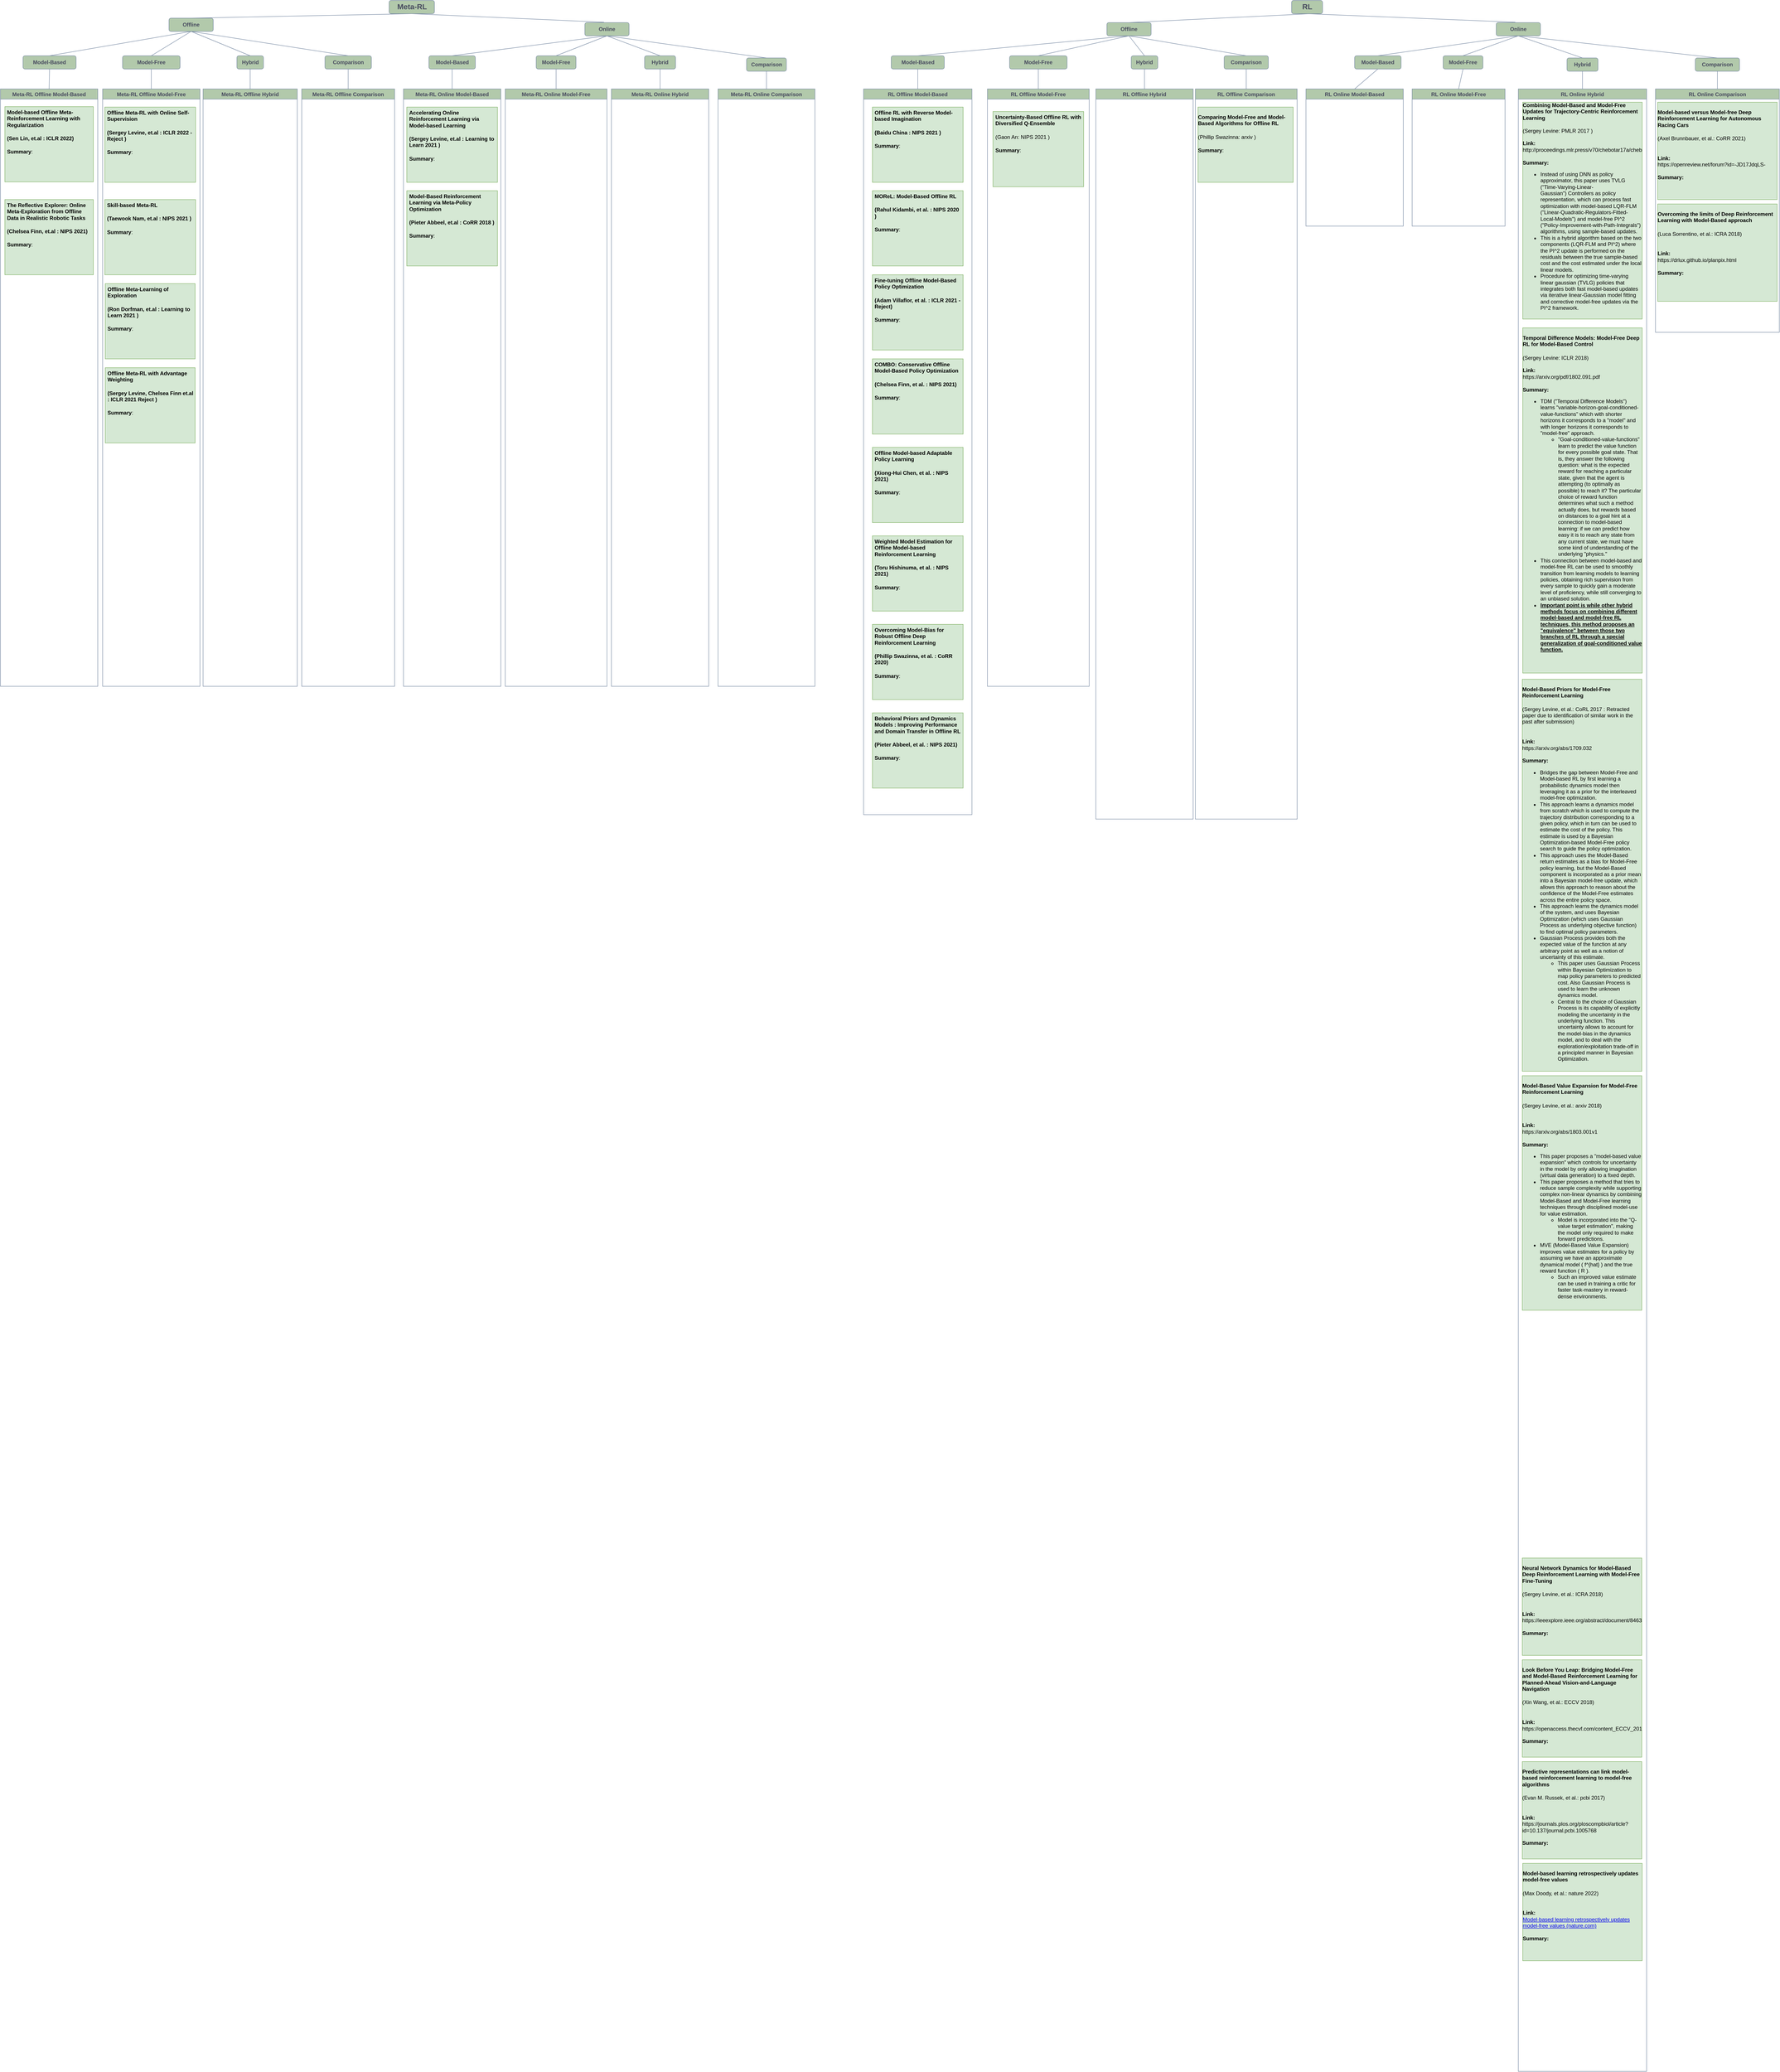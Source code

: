 <mxfile version="16.6.4" type="github" pages="2">
  <diagram id="rs5LrS3yjigf87WkTgGt" name="Page-1">
    <mxGraphModel dx="2622" dy="794" grid="1" gridSize="10" guides="1" tooltips="1" connect="1" arrows="1" fold="1" page="1" pageScale="1" pageWidth="1200" pageHeight="1600" math="0" shadow="0">
      <root>
        <mxCell id="0" />
        <mxCell id="1" parent="0" />
        <mxCell id="gYe92Rgtv7boX88liuPo-2" value="&lt;b&gt;&lt;font style=&quot;font-size: 17px&quot;&gt;Meta-RL&lt;/font&gt;&lt;/b&gt;" style="rounded=1;whiteSpace=wrap;html=1;fillColor=#B2C9AB;strokeColor=#788AA3;fontColor=#46495D;" parent="1" vertex="1">
          <mxGeometry x="-312.5" y="10" width="102.5" height="30" as="geometry" />
        </mxCell>
        <mxCell id="gYe92Rgtv7boX88liuPo-4" value="&lt;b&gt;Online&lt;/b&gt;" style="rounded=1;whiteSpace=wrap;html=1;fillColor=#B2C9AB;strokeColor=#788AA3;fontColor=#46495D;" parent="1" vertex="1">
          <mxGeometry x="130" y="60" width="100" height="30" as="geometry" />
        </mxCell>
        <mxCell id="gYe92Rgtv7boX88liuPo-8" value="" style="endArrow=none;html=1;rounded=0;entryX=0.432;entryY=-0.027;entryDx=0;entryDy=0;entryPerimeter=0;exitX=0.5;exitY=1;exitDx=0;exitDy=0;strokeColor=#788AA3;fontColor=#46495D;" parent="1" source="gYe92Rgtv7boX88liuPo-2" target="gYe92Rgtv7boX88liuPo-4" edge="1">
          <mxGeometry width="50" height="50" relative="1" as="geometry">
            <mxPoint x="-130" y="250" as="sourcePoint" />
            <mxPoint x="110" y="400" as="targetPoint" />
          </mxGeometry>
        </mxCell>
        <mxCell id="gYe92Rgtv7boX88liuPo-9" value="" style="endArrow=none;html=1;rounded=0;exitX=0.5;exitY=1;exitDx=0;exitDy=0;entryX=0.5;entryY=0;entryDx=0;entryDy=0;strokeColor=#788AA3;fontColor=#46495D;" parent="1" source="gYe92Rgtv7boX88liuPo-2" target="gYe92Rgtv7boX88liuPo-434" edge="1">
          <mxGeometry width="50" height="50" relative="1" as="geometry">
            <mxPoint x="60" y="450" as="sourcePoint" />
            <mxPoint x="-180" y="250" as="targetPoint" />
          </mxGeometry>
        </mxCell>
        <mxCell id="gYe92Rgtv7boX88liuPo-12" value="&lt;b&gt;Model-Based&lt;/b&gt;" style="rounded=1;whiteSpace=wrap;html=1;fillColor=#B2C9AB;strokeColor=#788AA3;fontColor=#46495D;" parent="1" vertex="1">
          <mxGeometry x="-1140" y="135" width="120" height="30" as="geometry" />
        </mxCell>
        <mxCell id="gYe92Rgtv7boX88liuPo-434" value="&lt;b&gt;Offline&lt;/b&gt;" style="rounded=1;whiteSpace=wrap;html=1;fillColor=#B2C9AB;strokeColor=#788AA3;fontColor=#46495D;" parent="1" vertex="1">
          <mxGeometry x="-810" y="50" width="100" height="30" as="geometry" />
        </mxCell>
        <mxCell id="gYe92Rgtv7boX88liuPo-440" value="" style="endArrow=none;html=1;rounded=0;exitX=0.5;exitY=1;exitDx=0;exitDy=0;entryX=0.5;entryY=0;entryDx=0;entryDy=0;strokeColor=#788AA3;fontColor=#46495D;" parent="1" source="gYe92Rgtv7boX88liuPo-434" target="gYe92Rgtv7boX88liuPo-12" edge="1">
          <mxGeometry width="50" height="50" relative="1" as="geometry">
            <mxPoint x="-20" y="420" as="sourcePoint" />
            <mxPoint x="30" y="370" as="targetPoint" />
          </mxGeometry>
        </mxCell>
        <mxCell id="gYe92Rgtv7boX88liuPo-441" value="&lt;b&gt;Model-Free&lt;/b&gt;" style="rounded=1;whiteSpace=wrap;html=1;fillColor=#B2C9AB;strokeColor=#788AA3;fontColor=#46495D;" parent="1" vertex="1">
          <mxGeometry x="-915" y="135" width="130" height="30" as="geometry" />
        </mxCell>
        <mxCell id="gYe92Rgtv7boX88liuPo-443" value="&lt;b&gt;Comparison&lt;/b&gt;" style="rounded=1;whiteSpace=wrap;html=1;fillColor=#B2C9AB;strokeColor=#788AA3;fontColor=#46495D;" parent="1" vertex="1">
          <mxGeometry x="-457.5" y="135" width="105" height="30" as="geometry" />
        </mxCell>
        <mxCell id="gYe92Rgtv7boX88liuPo-445" value="" style="endArrow=none;html=1;rounded=0;exitX=0.5;exitY=1;exitDx=0;exitDy=0;entryX=0.5;entryY=0;entryDx=0;entryDy=0;strokeColor=#788AA3;fontColor=#46495D;" parent="1" source="gYe92Rgtv7boX88liuPo-434" target="gYe92Rgtv7boX88liuPo-441" edge="1">
          <mxGeometry width="50" height="50" relative="1" as="geometry">
            <mxPoint x="-20" y="320" as="sourcePoint" />
            <mxPoint x="30" y="270" as="targetPoint" />
          </mxGeometry>
        </mxCell>
        <mxCell id="gYe92Rgtv7boX88liuPo-448" value="" style="endArrow=none;html=1;rounded=0;exitX=0.5;exitY=1;exitDx=0;exitDy=0;entryX=0.5;entryY=0;entryDx=0;entryDy=0;startArrow=none;strokeColor=#788AA3;fontColor=#46495D;" parent="1" source="gYe92Rgtv7boX88liuPo-434" target="gYe92Rgtv7boX88liuPo-443" edge="1">
          <mxGeometry width="50" height="50" relative="1" as="geometry">
            <mxPoint x="-20" y="320" as="sourcePoint" />
            <mxPoint x="30" y="270" as="targetPoint" />
          </mxGeometry>
        </mxCell>
        <mxCell id="gYe92Rgtv7boX88liuPo-452" value="&lt;b&gt;Model-Based&lt;/b&gt;" style="rounded=1;whiteSpace=wrap;html=1;fillColor=#B2C9AB;strokeColor=#788AA3;fontColor=#46495D;" parent="1" vertex="1">
          <mxGeometry x="-222.5" y="135" width="105" height="30" as="geometry" />
        </mxCell>
        <mxCell id="gYe92Rgtv7boX88liuPo-453" value="&lt;b&gt;Model-Free&lt;/b&gt;" style="rounded=1;whiteSpace=wrap;html=1;fillColor=#B2C9AB;strokeColor=#788AA3;fontColor=#46495D;" parent="1" vertex="1">
          <mxGeometry x="20" y="135" width="90" height="30" as="geometry" />
        </mxCell>
        <mxCell id="gYe92Rgtv7boX88liuPo-454" value="&lt;b&gt;Hybrid&lt;/b&gt;" style="rounded=1;whiteSpace=wrap;html=1;fillColor=#B2C9AB;strokeColor=#788AA3;fontColor=#46495D;" parent="1" vertex="1">
          <mxGeometry x="265" y="135" width="70" height="30" as="geometry" />
        </mxCell>
        <mxCell id="gYe92Rgtv7boX88liuPo-455" value="&lt;b&gt;Comparison&lt;/b&gt;" style="rounded=1;whiteSpace=wrap;html=1;fillColor=#B2C9AB;strokeColor=#788AA3;fontColor=#46495D;" parent="1" vertex="1">
          <mxGeometry x="495.5" y="140" width="90" height="30" as="geometry" />
        </mxCell>
        <mxCell id="gYe92Rgtv7boX88liuPo-457" value="" style="endArrow=none;html=1;rounded=0;entryX=0.5;entryY=1;entryDx=0;entryDy=0;exitX=0.5;exitY=0;exitDx=0;exitDy=0;strokeColor=#788AA3;fontColor=#46495D;" parent="1" source="gYe92Rgtv7boX88liuPo-452" target="gYe92Rgtv7boX88liuPo-4" edge="1">
          <mxGeometry width="50" height="50" relative="1" as="geometry">
            <mxPoint x="-20" y="220" as="sourcePoint" />
            <mxPoint x="30" y="170" as="targetPoint" />
          </mxGeometry>
        </mxCell>
        <mxCell id="gYe92Rgtv7boX88liuPo-458" value="" style="endArrow=none;html=1;rounded=0;exitX=0.5;exitY=0;exitDx=0;exitDy=0;entryX=0.5;entryY=1;entryDx=0;entryDy=0;strokeColor=#788AA3;fontColor=#46495D;" parent="1" source="gYe92Rgtv7boX88liuPo-453" target="gYe92Rgtv7boX88liuPo-4" edge="1">
          <mxGeometry width="50" height="50" relative="1" as="geometry">
            <mxPoint x="-20" y="220" as="sourcePoint" />
            <mxPoint x="40" y="180" as="targetPoint" />
          </mxGeometry>
        </mxCell>
        <mxCell id="gYe92Rgtv7boX88liuPo-459" value="" style="endArrow=none;html=1;rounded=0;exitX=0.5;exitY=0;exitDx=0;exitDy=0;entryX=0.5;entryY=1;entryDx=0;entryDy=0;strokeColor=#788AA3;fontColor=#46495D;" parent="1" source="gYe92Rgtv7boX88liuPo-454" target="gYe92Rgtv7boX88liuPo-4" edge="1">
          <mxGeometry width="50" height="50" relative="1" as="geometry">
            <mxPoint x="-20" y="220" as="sourcePoint" />
            <mxPoint x="40" y="180" as="targetPoint" />
          </mxGeometry>
        </mxCell>
        <mxCell id="gYe92Rgtv7boX88liuPo-460" value="" style="endArrow=none;html=1;rounded=0;exitX=0.5;exitY=0;exitDx=0;exitDy=0;strokeColor=#788AA3;fontColor=#46495D;entryX=0.5;entryY=1;entryDx=0;entryDy=0;" parent="1" source="gYe92Rgtv7boX88liuPo-455" target="gYe92Rgtv7boX88liuPo-4" edge="1">
          <mxGeometry width="50" height="50" relative="1" as="geometry">
            <mxPoint x="-20" y="220" as="sourcePoint" />
            <mxPoint x="40" y="180" as="targetPoint" />
          </mxGeometry>
        </mxCell>
        <mxCell id="gYe92Rgtv7boX88liuPo-467" value="" style="endArrow=none;html=1;rounded=0;exitX=0.5;exitY=1;exitDx=0;exitDy=0;entryX=0.5;entryY=0;entryDx=0;entryDy=0;strokeColor=#788AA3;fontColor=#46495D;" parent="1" source="gYe92Rgtv7boX88liuPo-434" target="gYe92Rgtv7boX88liuPo-605" edge="1">
          <mxGeometry width="50" height="50" relative="1" as="geometry">
            <mxPoint x="-270" y="130" as="sourcePoint" />
            <mxPoint x="-457.5" y="130.0" as="targetPoint" />
          </mxGeometry>
        </mxCell>
        <mxCell id="gYe92Rgtv7boX88liuPo-585" value="" style="endArrow=none;html=1;rounded=1;sketch=0;fontColor=#46495D;strokeColor=#788AA3;fillColor=#B2C9AB;curved=0;exitX=0.5;exitY=1;exitDx=0;exitDy=0;entryX=0.5;entryY=0;entryDx=0;entryDy=0;" parent="1" source="gYe92Rgtv7boX88liuPo-12" target="gYe92Rgtv7boX88liuPo-595" edge="1">
          <mxGeometry width="50" height="50" relative="1" as="geometry">
            <mxPoint x="-390" y="400" as="sourcePoint" />
            <mxPoint x="-900" y="270" as="targetPoint" />
          </mxGeometry>
        </mxCell>
        <mxCell id="gYe92Rgtv7boX88liuPo-595" value="Meta-RL Offline Model-Based" style="swimlane;rounded=0;labelBackgroundColor=none;sketch=0;fontColor=#46495D;strokeColor=#788AA3;fillColor=#B2C9AB;gradientColor=none;" parent="1" vertex="1">
          <mxGeometry x="-1191" y="210" width="220" height="1350" as="geometry" />
        </mxCell>
        <mxCell id="QpMWJNPEq7iUGMKIBiDv-1" value="&lt;h4&gt;Model-based Offline Meta-Reinforcement Learning with Regularization&amp;nbsp;&lt;/h4&gt;&lt;h4&gt;(Sen Lin, et.al : ICLR 2022)&lt;/h4&gt;&lt;p&gt;&lt;b&gt;Summary&lt;/b&gt;:&lt;/p&gt;" style="text;html=1;strokeColor=#82b366;fillColor=#d5e8d4;spacing=5;spacingTop=-20;whiteSpace=wrap;overflow=hidden;rounded=0;labelBackgroundColor=none;sketch=0;" parent="gYe92Rgtv7boX88liuPo-595" vertex="1">
          <mxGeometry x="10" y="40" width="200" height="170" as="geometry" />
        </mxCell>
        <mxCell id="QpMWJNPEq7iUGMKIBiDv-2" value="&lt;h1&gt;&lt;br&gt;&lt;/h1&gt;" style="text;html=1;strokeColor=none;fillColor=none;spacing=5;spacingTop=-20;whiteSpace=wrap;overflow=hidden;rounded=0;labelBackgroundColor=none;sketch=0;fontSize=17;fontColor=#46495D;" parent="gYe92Rgtv7boX88liuPo-595" vertex="1">
          <mxGeometry x="15" y="230" width="190" height="120" as="geometry" />
        </mxCell>
        <mxCell id="QpMWJNPEq7iUGMKIBiDv-5" value="&lt;h4&gt;The Reflective Explorer: Online Meta-Exploration from Offline Data in Realistic Robotic Tasks&lt;/h4&gt;&lt;h4&gt;(Chelsea Finn, et.al : NIPS 2021)&lt;/h4&gt;&lt;p&gt;&lt;b&gt;Summary&lt;/b&gt;:&lt;/p&gt;" style="text;html=1;strokeColor=#82b366;fillColor=#d5e8d4;spacing=5;spacingTop=-20;whiteSpace=wrap;overflow=hidden;rounded=0;labelBackgroundColor=none;sketch=0;" parent="gYe92Rgtv7boX88liuPo-595" vertex="1">
          <mxGeometry x="10" y="250" width="200" height="170" as="geometry" />
        </mxCell>
        <mxCell id="gYe92Rgtv7boX88liuPo-596" value="Meta-RL Offline Model-Free" style="swimlane;rounded=0;labelBackgroundColor=none;sketch=0;fontColor=#46495D;strokeColor=#788AA3;fillColor=#B2C9AB;gradientColor=none;" parent="1" vertex="1">
          <mxGeometry x="-960" y="210" width="220" height="1350" as="geometry" />
        </mxCell>
        <mxCell id="QpMWJNPEq7iUGMKIBiDv-6" value="&lt;h4&gt;Offline Meta-RL with Online Self-Supervision&amp;nbsp;&lt;/h4&gt;&lt;h4&gt;(Sergey Levine, et.al : ICLR 2022 - Reject )&lt;/h4&gt;&lt;p&gt;&lt;b&gt;Summary&lt;/b&gt;:&lt;/p&gt;" style="text;html=1;strokeColor=#82b366;fillColor=#d5e8d4;spacing=5;spacingTop=-20;whiteSpace=wrap;overflow=hidden;rounded=0;labelBackgroundColor=none;sketch=0;" parent="gYe92Rgtv7boX88liuPo-596" vertex="1">
          <mxGeometry x="5" y="41" width="205" height="170" as="geometry" />
        </mxCell>
        <mxCell id="QpMWJNPEq7iUGMKIBiDv-7" value="&lt;h4&gt;Skill-based Meta-RL&amp;nbsp;&lt;/h4&gt;&lt;h4&gt;(Taewook Nam, et.al : NIPS 2021 )&lt;/h4&gt;&lt;p&gt;&lt;b&gt;Summary&lt;/b&gt;:&lt;/p&gt;" style="text;html=1;strokeColor=#82b366;fillColor=#d5e8d4;spacing=5;spacingTop=-20;whiteSpace=wrap;overflow=hidden;rounded=0;labelBackgroundColor=none;sketch=0;" parent="gYe92Rgtv7boX88liuPo-596" vertex="1">
          <mxGeometry x="5" y="250" width="205" height="170" as="geometry" />
        </mxCell>
        <mxCell id="QpMWJNPEq7iUGMKIBiDv-8" value="&lt;h4&gt;Offline Meta-Learning of Exploration&amp;nbsp;&lt;/h4&gt;&lt;h4&gt;(Ron Dorfman, et.al : Learning to Learn 2021 )&lt;/h4&gt;&lt;p&gt;&lt;b&gt;Summary&lt;/b&gt;:&lt;/p&gt;" style="text;html=1;strokeColor=#82b366;fillColor=#d5e8d4;spacing=5;spacingTop=-20;whiteSpace=wrap;overflow=hidden;rounded=0;labelBackgroundColor=none;sketch=0;" parent="gYe92Rgtv7boX88liuPo-596" vertex="1">
          <mxGeometry x="6" y="440" width="203" height="170" as="geometry" />
        </mxCell>
        <mxCell id="QpMWJNPEq7iUGMKIBiDv-9" value="&lt;h4&gt;Offline Meta-RL with Advantage Weighting&amp;nbsp;&lt;/h4&gt;&lt;h4&gt;(Sergey Levine, Chelsea Finn et.al : ICLR 2021 Reject )&lt;/h4&gt;&lt;p&gt;&lt;b&gt;Summary&lt;/b&gt;:&lt;/p&gt;" style="text;html=1;strokeColor=#82b366;fillColor=#d5e8d4;spacing=5;spacingTop=-20;whiteSpace=wrap;overflow=hidden;rounded=0;labelBackgroundColor=none;sketch=0;" parent="gYe92Rgtv7boX88liuPo-596" vertex="1">
          <mxGeometry x="6" y="630" width="203" height="170" as="geometry" />
        </mxCell>
        <mxCell id="gYe92Rgtv7boX88liuPo-597" value="Meta-RL Offline Hybrid" style="swimlane;rounded=0;labelBackgroundColor=none;sketch=0;fontColor=#46495D;strokeColor=#788AA3;fillColor=#B2C9AB;gradientColor=none;" parent="1" vertex="1">
          <mxGeometry x="-733" y="210" width="213" height="1350" as="geometry" />
        </mxCell>
        <mxCell id="gYe92Rgtv7boX88liuPo-598" value="Meta-RL Offline Comparison" style="swimlane;rounded=0;labelBackgroundColor=none;sketch=0;fontColor=#46495D;strokeColor=#788AA3;fillColor=#B2C9AB;gradientColor=none;" parent="1" vertex="1">
          <mxGeometry x="-510" y="210" width="210" height="1350" as="geometry" />
        </mxCell>
        <mxCell id="gYe92Rgtv7boX88liuPo-603" value="" style="endArrow=none;html=1;rounded=1;sketch=0;fontColor=#46495D;strokeColor=#788AA3;fillColor=#B2C9AB;curved=0;entryX=0.5;entryY=1;entryDx=0;entryDy=0;exitX=0.5;exitY=0;exitDx=0;exitDy=0;" parent="1" source="gYe92Rgtv7boX88liuPo-596" target="gYe92Rgtv7boX88liuPo-441" edge="1">
          <mxGeometry width="50" height="50" relative="1" as="geometry">
            <mxPoint x="-800" y="220" as="sourcePoint" />
            <mxPoint x="-750" y="170" as="targetPoint" />
          </mxGeometry>
        </mxCell>
        <mxCell id="gYe92Rgtv7boX88liuPo-604" value="" style="endArrow=none;html=1;rounded=1;sketch=0;fontColor=#46495D;strokeColor=#788AA3;fillColor=#B2C9AB;curved=0;entryX=0.5;entryY=1;entryDx=0;entryDy=0;exitX=0.5;exitY=0;exitDx=0;exitDy=0;" parent="1" source="gYe92Rgtv7boX88liuPo-597" target="gYe92Rgtv7boX88liuPo-605" edge="1">
          <mxGeometry width="50" height="50" relative="1" as="geometry">
            <mxPoint x="-510" y="340" as="sourcePoint" />
            <mxPoint x="-457.5" y="160.0" as="targetPoint" />
          </mxGeometry>
        </mxCell>
        <mxCell id="gYe92Rgtv7boX88liuPo-605" value="&lt;span&gt;&lt;b&gt;Hybrid&lt;/b&gt;&lt;/span&gt;" style="rounded=1;whiteSpace=wrap;html=1;labelBackgroundColor=none;sketch=0;fontColor=#46495D;strokeColor=#788AA3;fillColor=#B2C9AB;gradientColor=none;" parent="1" vertex="1">
          <mxGeometry x="-656.5" y="135" width="60" height="30" as="geometry" />
        </mxCell>
        <mxCell id="gYe92Rgtv7boX88liuPo-607" value="" style="endArrow=none;html=1;rounded=1;sketch=0;fontColor=#46495D;strokeColor=#788AA3;fillColor=#B2C9AB;curved=0;entryX=0.5;entryY=1;entryDx=0;entryDy=0;exitX=0.5;exitY=0;exitDx=0;exitDy=0;" parent="1" source="gYe92Rgtv7boX88liuPo-598" target="gYe92Rgtv7boX88liuPo-443" edge="1">
          <mxGeometry width="50" height="50" relative="1" as="geometry">
            <mxPoint x="-500" y="330" as="sourcePoint" />
            <mxPoint x="-450" y="280" as="targetPoint" />
          </mxGeometry>
        </mxCell>
        <mxCell id="gYe92Rgtv7boX88liuPo-610" value="Meta-RL Online Model-Based" style="swimlane;rounded=0;labelBackgroundColor=none;sketch=0;fontColor=#46495D;strokeColor=#788AA3;fillColor=#B2C9AB;gradientColor=none;startSize=23;" parent="1" vertex="1">
          <mxGeometry x="-280" y="210" width="220" height="1350" as="geometry" />
        </mxCell>
        <mxCell id="QpMWJNPEq7iUGMKIBiDv-14" value="&lt;h4&gt;Accelerating Online Reinforcement Learning via Model-based Learning&lt;/h4&gt;&lt;h4&gt;(Sergey Levine, et.al : Learning to Learn 2021 )&lt;/h4&gt;&lt;p&gt;&lt;b&gt;Summary&lt;/b&gt;:&lt;/p&gt;" style="text;html=1;strokeColor=#82b366;fillColor=#d5e8d4;spacing=5;spacingTop=-20;whiteSpace=wrap;overflow=hidden;rounded=0;labelBackgroundColor=none;sketch=0;" parent="gYe92Rgtv7boX88liuPo-610" vertex="1">
          <mxGeometry x="7.5" y="41" width="205" height="170" as="geometry" />
        </mxCell>
        <mxCell id="QpMWJNPEq7iUGMKIBiDv-15" value="&lt;h4&gt;Model-Based Reinforcement Learning via Meta-Policy Optimization&lt;/h4&gt;&lt;h4&gt;(Pieter Abbeel, et.al : CoRR 2018 )&lt;/h4&gt;&lt;p&gt;&lt;b&gt;Summary&lt;/b&gt;:&lt;/p&gt;" style="text;html=1;strokeColor=#82b366;fillColor=#d5e8d4;spacing=5;spacingTop=-20;whiteSpace=wrap;overflow=hidden;rounded=0;labelBackgroundColor=none;sketch=0;" parent="gYe92Rgtv7boX88liuPo-610" vertex="1">
          <mxGeometry x="7.5" y="230" width="205" height="170" as="geometry" />
        </mxCell>
        <mxCell id="gYe92Rgtv7boX88liuPo-611" value="Meta-RL Online Model-Free" style="swimlane;rounded=0;labelBackgroundColor=none;sketch=0;fontColor=#46495D;strokeColor=#788AA3;fillColor=#B2C9AB;gradientColor=none;" parent="1" vertex="1">
          <mxGeometry x="-50" y="210" width="230" height="1350" as="geometry" />
        </mxCell>
        <mxCell id="gYe92Rgtv7boX88liuPo-612" value="Meta-RL Online Hybrid" style="swimlane;rounded=0;labelBackgroundColor=none;sketch=0;fontColor=#46495D;strokeColor=#788AA3;fillColor=#B2C9AB;gradientColor=none;startSize=23;" parent="1" vertex="1">
          <mxGeometry x="190" y="210" width="220" height="1350" as="geometry" />
        </mxCell>
        <mxCell id="gYe92Rgtv7boX88liuPo-613" value="Meta-RL Online Comparison" style="swimlane;rounded=0;labelBackgroundColor=none;sketch=0;fontColor=#46495D;strokeColor=#788AA3;fillColor=#B2C9AB;gradientColor=none;" parent="1" vertex="1">
          <mxGeometry x="431" y="210" width="219" height="1350" as="geometry" />
        </mxCell>
        <mxCell id="gYe92Rgtv7boX88liuPo-617" value="" style="endArrow=none;html=1;rounded=1;sketch=0;fontColor=#46495D;strokeColor=#788AA3;fillColor=#B2C9AB;curved=0;exitX=0.5;exitY=1;exitDx=0;exitDy=0;entryX=0.5;entryY=0;entryDx=0;entryDy=0;" parent="1" source="gYe92Rgtv7boX88liuPo-452" target="gYe92Rgtv7boX88liuPo-610" edge="1">
          <mxGeometry width="50" height="50" relative="1" as="geometry">
            <mxPoint x="140" y="180" as="sourcePoint" />
            <mxPoint x="190" y="130" as="targetPoint" />
          </mxGeometry>
        </mxCell>
        <mxCell id="gYe92Rgtv7boX88liuPo-618" value="" style="endArrow=none;html=1;rounded=1;sketch=0;fontColor=#46495D;strokeColor=#788AA3;fillColor=#B2C9AB;curved=0;entryX=0.5;entryY=1;entryDx=0;entryDy=0;exitX=0.5;exitY=0;exitDx=0;exitDy=0;" parent="1" source="gYe92Rgtv7boX88liuPo-611" target="gYe92Rgtv7boX88liuPo-453" edge="1">
          <mxGeometry width="50" height="50" relative="1" as="geometry">
            <mxPoint x="140" y="180" as="sourcePoint" />
            <mxPoint x="190" y="130" as="targetPoint" />
          </mxGeometry>
        </mxCell>
        <mxCell id="gYe92Rgtv7boX88liuPo-619" value="" style="endArrow=none;html=1;rounded=1;sketch=0;fontColor=#46495D;strokeColor=#788AA3;fillColor=#B2C9AB;curved=0;entryX=0.5;entryY=1;entryDx=0;entryDy=0;exitX=0.5;exitY=0;exitDx=0;exitDy=0;" parent="1" source="gYe92Rgtv7boX88liuPo-612" target="gYe92Rgtv7boX88liuPo-454" edge="1">
          <mxGeometry width="50" height="50" relative="1" as="geometry">
            <mxPoint x="140" y="180" as="sourcePoint" />
            <mxPoint x="190" y="130" as="targetPoint" />
          </mxGeometry>
        </mxCell>
        <mxCell id="gYe92Rgtv7boX88liuPo-620" value="" style="endArrow=none;html=1;rounded=1;sketch=0;fontColor=#46495D;strokeColor=#788AA3;fillColor=#B2C9AB;curved=0;entryX=0.5;entryY=1;entryDx=0;entryDy=0;exitX=0.5;exitY=0;exitDx=0;exitDy=0;" parent="1" source="gYe92Rgtv7boX88liuPo-613" target="gYe92Rgtv7boX88liuPo-455" edge="1">
          <mxGeometry width="50" height="50" relative="1" as="geometry">
            <mxPoint x="140" y="180" as="sourcePoint" />
            <mxPoint x="190" y="130" as="targetPoint" />
          </mxGeometry>
        </mxCell>
        <mxCell id="gYe92Rgtv7boX88liuPo-622" value="&lt;font style=&quot;font-size: 17px&quot;&gt;&lt;b&gt;RL&lt;/b&gt;&lt;/font&gt;" style="rounded=1;whiteSpace=wrap;html=1;fillColor=#B2C9AB;strokeColor=#788AA3;fontColor=#46495D;" parent="1" vertex="1">
          <mxGeometry x="1727.5" y="10" width="70" height="30" as="geometry" />
        </mxCell>
        <mxCell id="gYe92Rgtv7boX88liuPo-623" value="&lt;b&gt;Online&lt;/b&gt;" style="rounded=1;whiteSpace=wrap;html=1;fillColor=#B2C9AB;strokeColor=#788AA3;fontColor=#46495D;" parent="1" vertex="1">
          <mxGeometry x="2190" y="60" width="100" height="30" as="geometry" />
        </mxCell>
        <mxCell id="gYe92Rgtv7boX88liuPo-624" value="" style="endArrow=none;html=1;rounded=0;entryX=0.432;entryY=-0.027;entryDx=0;entryDy=0;entryPerimeter=0;exitX=0.5;exitY=1;exitDx=0;exitDy=0;strokeColor=#788AA3;fontColor=#46495D;" parent="1" source="gYe92Rgtv7boX88liuPo-622" target="gYe92Rgtv7boX88liuPo-623" edge="1">
          <mxGeometry width="50" height="50" relative="1" as="geometry">
            <mxPoint x="1910" y="250" as="sourcePoint" />
            <mxPoint x="2150" y="400" as="targetPoint" />
          </mxGeometry>
        </mxCell>
        <mxCell id="gYe92Rgtv7boX88liuPo-625" value="" style="endArrow=none;html=1;rounded=0;entryX=0.5;entryY=0;entryDx=0;entryDy=0;strokeColor=#788AA3;fontColor=#46495D;" parent="1" target="gYe92Rgtv7boX88liuPo-627" edge="1">
          <mxGeometry width="50" height="50" relative="1" as="geometry">
            <mxPoint x="1770" y="40" as="sourcePoint" />
            <mxPoint x="1860" y="250" as="targetPoint" />
          </mxGeometry>
        </mxCell>
        <mxCell id="gYe92Rgtv7boX88liuPo-626" value="&lt;b&gt;Model-Based&lt;/b&gt;" style="rounded=1;whiteSpace=wrap;html=1;fillColor=#B2C9AB;strokeColor=#788AA3;fontColor=#46495D;" parent="1" vertex="1">
          <mxGeometry x="822.5" y="135" width="120" height="30" as="geometry" />
        </mxCell>
        <mxCell id="gYe92Rgtv7boX88liuPo-627" value="&lt;b&gt;Offline&lt;/b&gt;" style="rounded=1;whiteSpace=wrap;html=1;fillColor=#B2C9AB;strokeColor=#788AA3;fontColor=#46495D;" parent="1" vertex="1">
          <mxGeometry x="1310" y="60" width="100" height="30" as="geometry" />
        </mxCell>
        <mxCell id="gYe92Rgtv7boX88liuPo-628" value="" style="endArrow=none;html=1;rounded=0;exitX=0.5;exitY=1;exitDx=0;exitDy=0;entryX=0.5;entryY=0;entryDx=0;entryDy=0;strokeColor=#788AA3;fontColor=#46495D;" parent="1" source="gYe92Rgtv7boX88liuPo-627" target="gYe92Rgtv7boX88liuPo-626" edge="1">
          <mxGeometry width="50" height="50" relative="1" as="geometry">
            <mxPoint x="2020" y="420" as="sourcePoint" />
            <mxPoint x="2070" y="370" as="targetPoint" />
          </mxGeometry>
        </mxCell>
        <mxCell id="gYe92Rgtv7boX88liuPo-629" value="&lt;b&gt;Model-Free&lt;/b&gt;" style="rounded=1;whiteSpace=wrap;html=1;fillColor=#B2C9AB;strokeColor=#788AA3;fontColor=#46495D;" parent="1" vertex="1">
          <mxGeometry x="1090" y="135" width="130" height="30" as="geometry" />
        </mxCell>
        <mxCell id="gYe92Rgtv7boX88liuPo-630" value="&lt;b&gt;Comparison&lt;/b&gt;" style="rounded=1;whiteSpace=wrap;html=1;fillColor=#B2C9AB;strokeColor=#788AA3;fontColor=#46495D;" parent="1" vertex="1">
          <mxGeometry x="1575" y="135" width="100" height="30" as="geometry" />
        </mxCell>
        <mxCell id="gYe92Rgtv7boX88liuPo-631" value="" style="endArrow=none;html=1;rounded=0;exitX=0.5;exitY=1;exitDx=0;exitDy=0;entryX=0.5;entryY=0;entryDx=0;entryDy=0;strokeColor=#788AA3;fontColor=#46495D;" parent="1" source="gYe92Rgtv7boX88liuPo-627" target="gYe92Rgtv7boX88liuPo-629" edge="1">
          <mxGeometry width="50" height="50" relative="1" as="geometry">
            <mxPoint x="2020" y="320" as="sourcePoint" />
            <mxPoint x="2070" y="270" as="targetPoint" />
          </mxGeometry>
        </mxCell>
        <mxCell id="gYe92Rgtv7boX88liuPo-632" value="" style="endArrow=none;html=1;rounded=0;exitX=0.5;exitY=1;exitDx=0;exitDy=0;entryX=0.5;entryY=0;entryDx=0;entryDy=0;startArrow=none;strokeColor=#788AA3;fontColor=#46495D;" parent="1" source="gYe92Rgtv7boX88liuPo-627" target="gYe92Rgtv7boX88liuPo-630" edge="1">
          <mxGeometry width="50" height="50" relative="1" as="geometry">
            <mxPoint x="2020" y="320" as="sourcePoint" />
            <mxPoint x="2070" y="270" as="targetPoint" />
          </mxGeometry>
        </mxCell>
        <mxCell id="gYe92Rgtv7boX88liuPo-633" value="&lt;b&gt;Model-Based&lt;/b&gt;" style="rounded=1;whiteSpace=wrap;html=1;fillColor=#B2C9AB;strokeColor=#788AA3;fontColor=#46495D;" parent="1" vertex="1">
          <mxGeometry x="1870" y="135" width="105" height="30" as="geometry" />
        </mxCell>
        <mxCell id="gYe92Rgtv7boX88liuPo-634" value="&lt;b&gt;Model-Free&lt;/b&gt;" style="rounded=1;whiteSpace=wrap;html=1;fillColor=#B2C9AB;strokeColor=#788AA3;fontColor=#46495D;" parent="1" vertex="1">
          <mxGeometry x="2070" y="135" width="90" height="30" as="geometry" />
        </mxCell>
        <mxCell id="gYe92Rgtv7boX88liuPo-635" value="&lt;b&gt;Hybrid&lt;/b&gt;" style="rounded=1;whiteSpace=wrap;html=1;fillColor=#B2C9AB;strokeColor=#788AA3;fontColor=#46495D;" parent="1" vertex="1">
          <mxGeometry x="2350" y="140" width="70" height="30" as="geometry" />
        </mxCell>
        <mxCell id="gYe92Rgtv7boX88liuPo-636" value="&lt;b&gt;Comparison&lt;/b&gt;" style="rounded=1;whiteSpace=wrap;html=1;fillColor=#B2C9AB;strokeColor=#788AA3;fontColor=#46495D;" parent="1" vertex="1">
          <mxGeometry x="2640" y="140" width="100" height="30" as="geometry" />
        </mxCell>
        <mxCell id="gYe92Rgtv7boX88liuPo-637" value="" style="endArrow=none;html=1;rounded=0;entryX=0.5;entryY=1;entryDx=0;entryDy=0;exitX=0.5;exitY=0;exitDx=0;exitDy=0;strokeColor=#788AA3;fontColor=#46495D;" parent="1" source="gYe92Rgtv7boX88liuPo-633" target="gYe92Rgtv7boX88liuPo-623" edge="1">
          <mxGeometry width="50" height="50" relative="1" as="geometry">
            <mxPoint x="2020" y="220" as="sourcePoint" />
            <mxPoint x="2070" y="170" as="targetPoint" />
          </mxGeometry>
        </mxCell>
        <mxCell id="gYe92Rgtv7boX88liuPo-638" value="" style="endArrow=none;html=1;rounded=0;exitX=0.5;exitY=0;exitDx=0;exitDy=0;entryX=0.5;entryY=1;entryDx=0;entryDy=0;strokeColor=#788AA3;fontColor=#46495D;" parent="1" source="gYe92Rgtv7boX88liuPo-634" target="gYe92Rgtv7boX88liuPo-623" edge="1">
          <mxGeometry width="50" height="50" relative="1" as="geometry">
            <mxPoint x="2020" y="220" as="sourcePoint" />
            <mxPoint x="2080" y="180" as="targetPoint" />
          </mxGeometry>
        </mxCell>
        <mxCell id="gYe92Rgtv7boX88liuPo-639" value="" style="endArrow=none;html=1;rounded=0;exitX=0.5;exitY=0;exitDx=0;exitDy=0;entryX=0.5;entryY=1;entryDx=0;entryDy=0;strokeColor=#788AA3;fontColor=#46495D;" parent="1" source="gYe92Rgtv7boX88liuPo-635" target="gYe92Rgtv7boX88liuPo-623" edge="1">
          <mxGeometry width="50" height="50" relative="1" as="geometry">
            <mxPoint x="2020" y="220" as="sourcePoint" />
            <mxPoint x="2080" y="180" as="targetPoint" />
          </mxGeometry>
        </mxCell>
        <mxCell id="gYe92Rgtv7boX88liuPo-640" value="" style="endArrow=none;html=1;rounded=0;exitX=0.5;exitY=0;exitDx=0;exitDy=0;strokeColor=#788AA3;fontColor=#46495D;entryX=0.5;entryY=1;entryDx=0;entryDy=0;" parent="1" source="gYe92Rgtv7boX88liuPo-636" target="gYe92Rgtv7boX88liuPo-623" edge="1">
          <mxGeometry width="50" height="50" relative="1" as="geometry">
            <mxPoint x="2020" y="220" as="sourcePoint" />
            <mxPoint x="2080" y="180" as="targetPoint" />
          </mxGeometry>
        </mxCell>
        <mxCell id="gYe92Rgtv7boX88liuPo-641" value="" style="endArrow=none;html=1;rounded=0;exitX=0.5;exitY=1;exitDx=0;exitDy=0;entryX=0.5;entryY=0;entryDx=0;entryDy=0;strokeColor=#788AA3;fontColor=#46495D;" parent="1" source="gYe92Rgtv7boX88liuPo-627" target="gYe92Rgtv7boX88liuPo-649" edge="1">
          <mxGeometry width="50" height="50" relative="1" as="geometry">
            <mxPoint x="1770" y="130" as="sourcePoint" />
            <mxPoint x="1582.5" y="130.0" as="targetPoint" />
          </mxGeometry>
        </mxCell>
        <mxCell id="gYe92Rgtv7boX88liuPo-642" value="" style="endArrow=none;html=1;rounded=1;sketch=0;fontColor=#46495D;strokeColor=#788AA3;fillColor=#B2C9AB;curved=0;exitX=0.5;exitY=1;exitDx=0;exitDy=0;entryX=0.5;entryY=0;entryDx=0;entryDy=0;" parent="1" source="gYe92Rgtv7boX88liuPo-626" target="gYe92Rgtv7boX88liuPo-643" edge="1">
          <mxGeometry width="50" height="50" relative="1" as="geometry">
            <mxPoint x="1650" y="400" as="sourcePoint" />
            <mxPoint x="1140" y="270" as="targetPoint" />
          </mxGeometry>
        </mxCell>
        <mxCell id="gYe92Rgtv7boX88liuPo-643" value="RL Offline Model-Based" style="swimlane;rounded=0;labelBackgroundColor=none;sketch=0;fontColor=#46495D;strokeColor=#788AA3;fillColor=#B2C9AB;gradientColor=none;" parent="1" vertex="1">
          <mxGeometry x="760" y="210" width="245" height="1640" as="geometry" />
        </mxCell>
        <mxCell id="QpMWJNPEq7iUGMKIBiDv-18" value="&lt;h4&gt;Offline RL with Reverse Model-based Imagination&lt;/h4&gt;&lt;h4&gt;(Baidu China : NIPS 2021 )&lt;/h4&gt;&lt;p&gt;&lt;b&gt;Summary&lt;/b&gt;:&lt;/p&gt;" style="text;html=1;strokeColor=#82b366;fillColor=#d5e8d4;spacing=5;spacingTop=-20;whiteSpace=wrap;overflow=hidden;rounded=0;labelBackgroundColor=none;sketch=0;" parent="gYe92Rgtv7boX88liuPo-643" vertex="1">
          <mxGeometry x="20" y="41" width="205" height="170" as="geometry" />
        </mxCell>
        <mxCell id="QpMWJNPEq7iUGMKIBiDv-19" value="&lt;h4&gt;MOReL: Model-Based Offline RL&lt;/h4&gt;&lt;h4&gt;(Rahul Kidambi, et al. : NIPS 2020 )&lt;/h4&gt;&lt;p&gt;&lt;b&gt;Summary&lt;/b&gt;:&lt;/p&gt;" style="text;html=1;strokeColor=#82b366;fillColor=#d5e8d4;spacing=5;spacingTop=-20;whiteSpace=wrap;overflow=hidden;rounded=0;labelBackgroundColor=none;sketch=0;" parent="gYe92Rgtv7boX88liuPo-643" vertex="1">
          <mxGeometry x="20" y="230" width="205" height="170" as="geometry" />
        </mxCell>
        <mxCell id="JIbpB6RPbDgucNRNDlhD-4" value="&lt;h4&gt;Fine-tuning Offline Model-Based Policy Optimization&lt;/h4&gt;&lt;h4&gt;(Adam Villaflor, et al. : ICLR 2021 - Reject)&lt;/h4&gt;&lt;p&gt;&lt;b&gt;Summary&lt;/b&gt;:&lt;/p&gt;" style="text;html=1;strokeColor=#82b366;fillColor=#d5e8d4;spacing=5;spacingTop=-20;whiteSpace=wrap;overflow=hidden;rounded=0;labelBackgroundColor=none;sketch=0;" parent="gYe92Rgtv7boX88liuPo-643" vertex="1">
          <mxGeometry x="20" y="420" width="205" height="170" as="geometry" />
        </mxCell>
        <mxCell id="JIbpB6RPbDgucNRNDlhD-5" value="&lt;h4&gt;COMBO: Conservative Offline Model-Based Policy Optimization&lt;/h4&gt;&lt;h4&gt;(Chelsea Finn, et al. : NIPS 2021)&lt;/h4&gt;&lt;p&gt;&lt;b&gt;Summary&lt;/b&gt;:&lt;/p&gt;" style="text;html=1;strokeColor=#82b366;fillColor=#d5e8d4;spacing=5;spacingTop=-20;whiteSpace=wrap;overflow=hidden;rounded=0;labelBackgroundColor=none;sketch=0;" parent="gYe92Rgtv7boX88liuPo-643" vertex="1">
          <mxGeometry x="20" y="610" width="205" height="170" as="geometry" />
        </mxCell>
        <mxCell id="JIbpB6RPbDgucNRNDlhD-6" value="&lt;h4&gt;Offline Model-based Adaptable Policy Learning&lt;/h4&gt;&lt;h4&gt;(Xiong-Hui Chen, et al. : NIPS 2021)&lt;/h4&gt;&lt;p&gt;&lt;b&gt;Summary&lt;/b&gt;:&lt;/p&gt;" style="text;html=1;strokeColor=#82b366;fillColor=#d5e8d4;spacing=5;spacingTop=-20;whiteSpace=wrap;overflow=hidden;rounded=0;labelBackgroundColor=none;sketch=0;" parent="gYe92Rgtv7boX88liuPo-643" vertex="1">
          <mxGeometry x="20" y="810" width="205" height="170" as="geometry" />
        </mxCell>
        <mxCell id="JIbpB6RPbDgucNRNDlhD-7" value="&lt;h4&gt;Weighted Model Estimation for Offline Model-based Reinforcement Learning&lt;/h4&gt;&lt;h4&gt;(Toru Hishinuma, et al. : NIPS 2021)&lt;/h4&gt;&lt;p&gt;&lt;b&gt;Summary&lt;/b&gt;:&lt;/p&gt;" style="text;html=1;strokeColor=#82b366;fillColor=#d5e8d4;spacing=5;spacingTop=-20;whiteSpace=wrap;overflow=hidden;rounded=0;labelBackgroundColor=none;sketch=0;" parent="gYe92Rgtv7boX88liuPo-643" vertex="1">
          <mxGeometry x="20" y="1010" width="205" height="170" as="geometry" />
        </mxCell>
        <mxCell id="JIbpB6RPbDgucNRNDlhD-8" value="&lt;h4&gt;Overcoming Model-Bias for Robust Offline Deep Reinforcement Learning&lt;/h4&gt;&lt;h4&gt;(Phillip Swazinna, et al. : CoRR 2020)&lt;/h4&gt;&lt;p&gt;&lt;b&gt;Summary&lt;/b&gt;:&lt;/p&gt;" style="text;html=1;strokeColor=#82b366;fillColor=#d5e8d4;spacing=5;spacingTop=-20;whiteSpace=wrap;overflow=hidden;rounded=0;labelBackgroundColor=none;sketch=0;" parent="gYe92Rgtv7boX88liuPo-643" vertex="1">
          <mxGeometry x="20" y="1210" width="205" height="170" as="geometry" />
        </mxCell>
        <mxCell id="JIbpB6RPbDgucNRNDlhD-9" value="&lt;h4&gt;Behavioral Priors and Dynamics Models : Improving Performance and Domain Transfer in Offline RL&lt;/h4&gt;&lt;h4&gt;(Pieter Abbeel, et al. : NIPS 2021)&lt;/h4&gt;&lt;p&gt;&lt;b&gt;Summary&lt;/b&gt;:&lt;/p&gt;" style="text;html=1;strokeColor=#82b366;fillColor=#d5e8d4;spacing=5;spacingTop=-20;whiteSpace=wrap;overflow=hidden;rounded=0;labelBackgroundColor=none;sketch=0;" parent="gYe92Rgtv7boX88liuPo-643" vertex="1">
          <mxGeometry x="20" y="1410" width="205" height="170" as="geometry" />
        </mxCell>
        <mxCell id="gYe92Rgtv7boX88liuPo-644" value="RL Offline Model-Free" style="swimlane;rounded=0;labelBackgroundColor=none;sketch=0;fontColor=#46495D;strokeColor=#788AA3;fillColor=#B2C9AB;gradientColor=none;" parent="1" vertex="1">
          <mxGeometry x="1040" y="210" width="230" height="1350" as="geometry" />
        </mxCell>
        <mxCell id="JIbpB6RPbDgucNRNDlhD-10" value="&lt;h4&gt;&lt;span&gt;Uncertainty-Based Offline RL with Diversified Q-Ensemble&lt;/span&gt;&lt;/h4&gt;&lt;h4&gt;&lt;span style=&quot;font-weight: normal&quot;&gt;(Gaon An: NIPS 2021 )&lt;/span&gt;&lt;br&gt;&lt;/h4&gt;&lt;p&gt;&lt;b&gt;Summary&lt;/b&gt;:&lt;/p&gt;" style="text;html=1;strokeColor=#82b366;fillColor=#d5e8d4;spacing=5;spacingTop=-20;overflow=hidden;rounded=0;labelBackgroundColor=none;sketch=0;resizeHeight=1;whiteSpace=wrap;" parent="gYe92Rgtv7boX88liuPo-644" vertex="1">
          <mxGeometry x="12.5" y="51" width="205" height="170" as="geometry" />
        </mxCell>
        <mxCell id="gYe92Rgtv7boX88liuPo-645" value="RL Offline Hybrid" style="swimlane;rounded=0;labelBackgroundColor=none;sketch=0;fontColor=#46495D;strokeColor=#788AA3;fillColor=#B2C9AB;gradientColor=none;" parent="1" vertex="1">
          <mxGeometry x="1285" y="210" width="220" height="1650" as="geometry" />
        </mxCell>
        <mxCell id="gYe92Rgtv7boX88liuPo-646" value="RL Offline Comparison" style="swimlane;rounded=0;labelBackgroundColor=none;sketch=0;fontColor=#46495D;strokeColor=#788AA3;fillColor=#B2C9AB;gradientColor=none;" parent="1" vertex="1">
          <mxGeometry x="1510" y="210" width="230" height="1650" as="geometry" />
        </mxCell>
        <mxCell id="JIbpB6RPbDgucNRNDlhD-11" value="&lt;h4&gt;&lt;span&gt;Comparing Model-Free and Model-Based Algorithms for Offline RL&lt;/span&gt;&lt;/h4&gt;&lt;h4&gt;&lt;span style=&quot;font-weight: normal&quot;&gt;(Phillip Swazinna: arxiv )&lt;/span&gt;&lt;br&gt;&lt;/h4&gt;&lt;p&gt;&lt;b&gt;Summary&lt;/b&gt;:&lt;/p&gt;&lt;p&gt;&lt;br&gt;&lt;/p&gt;" style="text;html=1;strokeColor=#82b366;fillColor=#d5e8d4;spacing=5;spacingTop=-20;overflow=block;rounded=0;labelBackgroundColor=none;sketch=0;resizeHeight=1;whiteSpace=wrap;fillOpacity=100;arcSize=12;" parent="gYe92Rgtv7boX88liuPo-646" vertex="1">
          <mxGeometry x="6" y="41" width="215" height="170" as="geometry" />
        </mxCell>
        <mxCell id="gYe92Rgtv7boX88liuPo-647" value="" style="endArrow=none;html=1;rounded=1;sketch=0;fontColor=#46495D;strokeColor=#788AA3;fillColor=#B2C9AB;curved=0;entryX=0.5;entryY=1;entryDx=0;entryDy=0;exitX=0.5;exitY=0;exitDx=0;exitDy=0;" parent="1" source="gYe92Rgtv7boX88liuPo-644" target="gYe92Rgtv7boX88liuPo-629" edge="1">
          <mxGeometry width="50" height="50" relative="1" as="geometry">
            <mxPoint x="1240" y="220" as="sourcePoint" />
            <mxPoint x="1290" y="170" as="targetPoint" />
          </mxGeometry>
        </mxCell>
        <mxCell id="gYe92Rgtv7boX88liuPo-648" value="" style="endArrow=none;html=1;rounded=1;sketch=0;fontColor=#46495D;strokeColor=#788AA3;fillColor=#B2C9AB;curved=0;entryX=0.5;entryY=1;entryDx=0;entryDy=0;exitX=0.5;exitY=0;exitDx=0;exitDy=0;" parent="1" source="gYe92Rgtv7boX88liuPo-645" target="gYe92Rgtv7boX88liuPo-649" edge="1">
          <mxGeometry width="50" height="50" relative="1" as="geometry">
            <mxPoint x="1530" y="340" as="sourcePoint" />
            <mxPoint x="1582.5" y="160.0" as="targetPoint" />
          </mxGeometry>
        </mxCell>
        <mxCell id="gYe92Rgtv7boX88liuPo-649" value="&lt;span&gt;&lt;b&gt;Hybrid&lt;/b&gt;&lt;/span&gt;" style="rounded=1;whiteSpace=wrap;html=1;labelBackgroundColor=none;sketch=0;fontColor=#46495D;strokeColor=#788AA3;fillColor=#B2C9AB;gradientColor=none;" parent="1" vertex="1">
          <mxGeometry x="1365" y="135" width="60" height="30" as="geometry" />
        </mxCell>
        <mxCell id="gYe92Rgtv7boX88liuPo-650" value="" style="endArrow=none;html=1;rounded=1;sketch=0;fontColor=#46495D;strokeColor=#788AA3;fillColor=#B2C9AB;curved=0;entryX=0.5;entryY=1;entryDx=0;entryDy=0;exitX=0.5;exitY=0;exitDx=0;exitDy=0;" parent="1" source="gYe92Rgtv7boX88liuPo-646" target="gYe92Rgtv7boX88liuPo-630" edge="1">
          <mxGeometry width="50" height="50" relative="1" as="geometry">
            <mxPoint x="1540" y="330" as="sourcePoint" />
            <mxPoint x="1590" y="280" as="targetPoint" />
          </mxGeometry>
        </mxCell>
        <mxCell id="gYe92Rgtv7boX88liuPo-651" value="RL Online Model-Based" style="swimlane;rounded=0;labelBackgroundColor=none;sketch=0;fontColor=#46495D;strokeColor=#788AA3;fillColor=#B2C9AB;gradientColor=none;startSize=23;" parent="1" vertex="1">
          <mxGeometry x="1760" y="210" width="220" height="310" as="geometry" />
        </mxCell>
        <mxCell id="gYe92Rgtv7boX88liuPo-652" value="RL Online Model-Free" style="swimlane;rounded=0;labelBackgroundColor=none;sketch=0;fontColor=#46495D;strokeColor=#788AA3;fillColor=#B2C9AB;gradientColor=none;" parent="1" vertex="1">
          <mxGeometry x="2000" y="210" width="210" height="310" as="geometry" />
        </mxCell>
        <mxCell id="gYe92Rgtv7boX88liuPo-653" value="RL Online Hybrid" style="swimlane;rounded=0;labelBackgroundColor=none;sketch=0;fontColor=#46495D;strokeColor=#788AA3;fillColor=#B2C9AB;gradientColor=none;startSize=23;labelPadding=0;autosize=1;" parent="1" vertex="1">
          <mxGeometry x="2240" y="210" width="290" height="4480" as="geometry" />
        </mxCell>
        <mxCell id="JIbpB6RPbDgucNRNDlhD-12" value="&lt;b&gt;Combining Model-Based and Model-Free Updates for Trajectory-Centric Reinforcement Learning&lt;br&gt;&lt;/b&gt;&lt;br&gt;(Sergey Levine: PMLR 2017 )&lt;br&gt;&lt;br&gt;&lt;b&gt;Link:&lt;/b&gt;&amp;nbsp;&lt;br&gt;http://proceedings.mlr.press/v70/chebotar17a/chebotar17a.pdf&lt;br&gt;&lt;br&gt;&lt;b&gt;Summary:&lt;/b&gt;&lt;br&gt;&lt;ul&gt;&lt;li&gt;Instead of using DNN as policy approximator, this paper uses TVLG (&quot;Time-Varying-Linear- Gaussian&quot;)&amp;nbsp;Controllers as policy representation, which can process fast optimization with model-based LQR-FLM (&quot;Linear-Quadratic-Regulators-Fitted-Local-Models&quot;) and model-free PI^2 (&quot;Policy-Improvement-with-Path-Integrals&quot;) algorithms, using sample-based updates.&lt;/li&gt;&lt;li&gt;This is a hybrid algorithm based on the two components (LQR-FLM and PI^2) where the PI^2 update is performed on the residuals between the true sample-based cost and the cost estimated under the local linear models.&lt;/li&gt;&lt;li&gt;Procedure for optimizing time-varying linear gaussian (TVLG) policies that integrates both fast model-based updates via iterative linear-Gaussian model fitting and corrective model-free updates via the PI^2 framework.&lt;/li&gt;&lt;/ul&gt;" style="text;strokeColor=#82b366;fillColor=#d5e8d4;spacing=5;spacingTop=-20;overflow=fill;rounded=0;labelBackgroundColor=none;sketch=0;resizeHeight=1;labelBorderColor=none;resizeWidth=1;expand=0;whiteSpace=wrap;html=1;noLabel=0;portConstraint=east;strokeOpacity=100;container=0;autosize=0;" parent="gYe92Rgtv7boX88liuPo-653" vertex="1">
          <mxGeometry x="10" y="30" width="270" height="490" as="geometry" />
        </mxCell>
        <mxCell id="JIbpB6RPbDgucNRNDlhD-15" value="&lt;h4&gt;Temporal Difference Models: Model-Free Deep RL for Model-Based Control&lt;/h4&gt;(Sergey Levine: ICLR 2018)&lt;br&gt;&lt;br&gt;&lt;b&gt;Link:&lt;/b&gt;&amp;nbsp;&lt;br&gt;https://arxiv.org/pdf/1802.091.pdf&lt;br&gt;&lt;br&gt;&lt;b&gt;Summary:&lt;/b&gt;&lt;br&gt;&lt;ul&gt;&lt;li&gt;TDM (&quot;Temporal Difference Models&quot;) learns &quot;variable-horizon-goal-conditioned-value-functions&quot; which with shorter horizons it corresponds to a &quot;model&quot; and with longer horizons it corresponds to &quot;model-free&quot; approach.&amp;nbsp;&lt;/li&gt;&lt;ul&gt;&lt;li&gt;&quot;Goal-conditioned-value-functions&quot; learn to predict the value function for every possible goal state. That is, they answer the following question: what is the expected reward for reaching a particular state, given that the agent is attempting (to optimally as possible) to reach it? The particular choice of reward function determines what such a method actually does, but rewards based on distances to a goal hint at a connection to model-based learning: if we can predict how easy it is to reach any state from any current state, we must have some kind of understanding of the underlying &quot;physics.&quot;&amp;nbsp;&amp;nbsp;&lt;/li&gt;&lt;/ul&gt;&lt;li&gt;This connection between model-based and model-free RL can be used to smoothly transition from learning models to learning policies, obtaining rich supervision from every sample to quickly gain a moderate level of proficiency, while still converging to an unbiased solution.&amp;nbsp;&lt;/li&gt;&lt;li&gt;&lt;b&gt;&lt;u&gt;Important point is while other hybrid methods focus on combining different model-based and model-free RL techniques, this method proposes an &quot;equivalence&quot; between those two branches of RL through a special generalization of goal-conditioned value function.&lt;/u&gt;&lt;/b&gt;&lt;/li&gt;&lt;/ul&gt;" style="text;strokeColor=#82b366;fillColor=#d5e8d4;spacing=5;spacingTop=-20;overflow=fill;rounded=0;labelBackgroundColor=none;sketch=0;resizeHeight=1;labelBorderColor=none;resizeWidth=1;expand=0;whiteSpace=wrap;html=1;noLabel=0;portConstraint=east;strokeOpacity=100;container=0;autosize=0;" parent="gYe92Rgtv7boX88liuPo-653" vertex="1">
          <mxGeometry x="10" y="540" width="270" height="780" as="geometry" />
        </mxCell>
        <mxCell id="JIbpB6RPbDgucNRNDlhD-16" value="&lt;h4&gt;Model-Based Priors for Model-Free Reinforcement Learning&lt;/h4&gt;&lt;h4&gt;&lt;span style=&quot;font-weight: normal&quot;&gt;(Sergey Levine, et al.: CoRL 2017 : Retracted paper due to identification of similar work in the past after submission)&lt;/span&gt;&lt;/h4&gt;&lt;br&gt;&lt;b&gt;Link:&lt;/b&gt;&amp;nbsp;&lt;br&gt;https://arxiv.org/abs/1709.032&lt;br&gt;&lt;br&gt;&lt;b&gt;Summary:&lt;/b&gt;&lt;br&gt;&lt;ul&gt;&lt;li&gt;Bridges the gap between Model-Free and Model-based RL by first learning a probabilistic dynamics model then leveraging it as a prior for the interleaved model-free optimization.&amp;nbsp;&lt;/li&gt;&lt;li&gt;This approach learns a dynamics model from scratch which is used to compute the trajectory distribution corresponding to a given policy, which in turn can be used to estimate the cost of the policy. This estimate is used by a Bayesian Optimization-based Model-Free policy search to guide the policy optimization.&amp;nbsp;&lt;/li&gt;&lt;li&gt;This approach uses the Model-Based return estimates as a bias for Model-Free policy learning, but the Model-Based component is incorporated as a prior mean into a Bayesian model-free update, which allows this approach to reason about the confidence of the Model-Free estimates across the entire policy space.&lt;/li&gt;&lt;li&gt;This approach learns the dynamics model of the system, and uses Bayesian Optimization (which uses Gaussian Process as underlying objective function) to find optimal policy parameters.&lt;/li&gt;&lt;li&gt;Gaussian Process provides both the expected value of the function at any arbitrary point as well as a notion of uncertainty of this estimate.&lt;/li&gt;&lt;ul&gt;&lt;li&gt;This paper uses Gaussian Process within Bayesian Optimization to map policy parameters to predicted cost. Also Gaussian Process is used to learn the unknown dynamics model.&lt;/li&gt;&lt;li&gt;Central to the choice of Gaussian Process is its capability of explicitly modeling the uncertainty in the underlying function. This uncertainty allows to account for the model-bias in the dynamics model, and to deal with the exploration/exploitation trade-off in a principled manner in Bayesian Optimization.&amp;nbsp;&lt;/li&gt;&lt;/ul&gt;&lt;/ul&gt;" style="text;strokeColor=#82b366;fillColor=#d5e8d4;spacing=5;spacingTop=-20;overflow=fill;rounded=0;labelBackgroundColor=none;sketch=0;resizeHeight=1;labelBorderColor=none;resizeWidth=1;expand=0;whiteSpace=wrap;html=1;noLabel=0;portConstraint=east;strokeOpacity=100;container=0;autosize=0;" parent="gYe92Rgtv7boX88liuPo-653" vertex="1">
          <mxGeometry x="9" y="1334" width="270" height="886" as="geometry" />
        </mxCell>
        <mxCell id="JIbpB6RPbDgucNRNDlhD-17" value="&lt;h4&gt;Model-Based Value Expansion for Model-Free Reinforcement Learning&lt;/h4&gt;&lt;h4&gt;&lt;span style=&quot;font-weight: normal&quot;&gt;(Sergey Levine, et al.: arxiv 2018)&lt;/span&gt;&lt;/h4&gt;&lt;br&gt;&lt;b&gt;Link:&lt;/b&gt;&amp;nbsp;&lt;br&gt;https://arxiv.org/abs/1803.001v1&lt;br&gt;&lt;br&gt;&lt;b&gt;Summary:&lt;/b&gt;&lt;br&gt;&lt;ul&gt;&lt;li&gt;This paper proposes a &quot;model-based value expansion&quot; which controls for uncertainty in the model by only allowing imagination (virtual data generation) to a fixed depth.&lt;/li&gt;&lt;li&gt;This paper proposes a method that tries to reduce sample complexity while supporting complex non-linear dynamics by combining Model-Based and Model-Free learning techniques through disciplined model-use for value estimation.&lt;/li&gt;&lt;ul&gt;&lt;li&gt;Model is incorporated into the &quot;Q-value target estimation&quot;, making the model only required to make forward predictions.&lt;/li&gt;&lt;/ul&gt;&lt;li&gt;MVE (Model-Based Value Expansion) improves value estimates for a policy by assuming we have an approximate dynamical model ( f^{hat} ) and the true reward function ( R ).&lt;/li&gt;&lt;ul&gt;&lt;li&gt;Such an improved value estimate can be used in training a critic for faster task-mastery in reward-dense environments.&lt;/li&gt;&lt;/ul&gt;&lt;/ul&gt;" style="text;strokeColor=#82b366;fillColor=#d5e8d4;spacing=5;spacingTop=-20;overflow=fill;rounded=0;labelBackgroundColor=none;sketch=0;resizeHeight=1;labelBorderColor=none;resizeWidth=1;expand=0;whiteSpace=wrap;html=1;noLabel=0;portConstraint=east;strokeOpacity=100;container=0;autosize=0;" parent="gYe92Rgtv7boX88liuPo-653" vertex="1">
          <mxGeometry x="9" y="2230" width="270" height="530" as="geometry" />
        </mxCell>
        <mxCell id="JIbpB6RPbDgucNRNDlhD-23" value="&lt;h4&gt;&lt;span&gt;Predictive representations can link model-based reinforcement learning to model-free algorithms&lt;/span&gt;&lt;/h4&gt;&lt;h4&gt;&lt;span style=&quot;font-weight: normal&quot;&gt;(Evan M. Russek, et al.: pcbi 2017)&lt;/span&gt;&lt;br&gt;&lt;/h4&gt;&lt;br&gt;&lt;b&gt;Link:&lt;/b&gt;&amp;nbsp;&lt;br&gt;https://journals.plos.org/ploscompbiol/article?id=10.137/journal.pcbi.1005768&lt;br&gt;&lt;br&gt;&lt;b&gt;Summary:&lt;br&gt;&lt;/b&gt;" style="text;strokeColor=#82b366;fillColor=#d5e8d4;spacing=5;spacingTop=-20;overflow=fill;rounded=0;labelBackgroundColor=none;sketch=0;resizeHeight=1;labelBorderColor=none;resizeWidth=1;expand=0;whiteSpace=wrap;html=1;noLabel=0;portConstraint=east;strokeOpacity=100;container=0;autosize=0;" parent="gYe92Rgtv7boX88liuPo-653" vertex="1">
          <mxGeometry x="9" y="3780" width="270" height="220" as="geometry" />
        </mxCell>
        <mxCell id="JIbpB6RPbDgucNRNDlhD-24" value="&lt;h4&gt;Look Before You Leap: Bridging Model-Free and Model-Based Reinforcement Learning for Planned-Ahead Vision-and-Language Navigation&lt;/h4&gt;&lt;h4&gt;&lt;span style=&quot;font-weight: normal&quot;&gt;(Xin Wang, et al.: ECCV 2018)&lt;/span&gt;&lt;br&gt;&lt;/h4&gt;&lt;br&gt;&lt;b&gt;Link:&lt;/b&gt;&amp;nbsp;&lt;br&gt;https://openaccess.thecvf.com/content_ECCV_2018/html/Xin_Wang_Look_Before_You_ECCV_2018_paper.html&lt;br&gt;&lt;b&gt;&lt;br&gt;Summary:&lt;br&gt;&lt;/b&gt;" style="text;strokeColor=#82b366;fillColor=#d5e8d4;spacing=5;spacingTop=-20;overflow=fill;rounded=0;labelBackgroundColor=none;sketch=0;resizeHeight=1;labelBorderColor=none;resizeWidth=1;expand=0;whiteSpace=wrap;html=1;noLabel=0;portConstraint=east;strokeOpacity=100;container=0;autosize=0;" parent="gYe92Rgtv7boX88liuPo-653" vertex="1">
          <mxGeometry x="9" y="3550" width="270" height="220" as="geometry" />
        </mxCell>
        <mxCell id="MQd3Vb3raP3wGZ8idbkK-1" value="&lt;h4&gt;Model-based learning retrospectively updates model-free values&lt;/h4&gt;&lt;h4&gt;&lt;span style=&quot;font-weight: normal&quot;&gt;(Max Doody, et al.: nature 2022)&lt;/span&gt;&lt;br&gt;&lt;/h4&gt;&lt;br&gt;&lt;b&gt;Link:&lt;/b&gt;&amp;nbsp;&lt;br&gt;&lt;a href=&quot;https://www.nature.com/articles/s41598-022-05567-3.pdf&quot;&gt;Model-based learning retrospectively updates model-free values (nature.com)&lt;/a&gt;&lt;br&gt;&lt;b&gt;&lt;br&gt;Summary:&lt;/b&gt;" style="text;strokeColor=#82b366;fillColor=#d5e8d4;spacing=5;spacingTop=-20;overflow=fill;rounded=0;labelBackgroundColor=none;sketch=0;resizeHeight=1;labelBorderColor=none;resizeWidth=1;expand=0;whiteSpace=wrap;html=1;noLabel=0;portConstraint=east;strokeOpacity=100;container=0;autosize=0;" parent="gYe92Rgtv7boX88liuPo-653" vertex="1">
          <mxGeometry x="10" y="4010" width="270" height="220" as="geometry" />
        </mxCell>
        <mxCell id="JIbpB6RPbDgucNRNDlhD-25" value="&lt;h4&gt;Neural Network Dynamics for Model-Based Deep Reinforcement Learning with Model-Free Fine-Tuning&lt;/h4&gt;&lt;h4&gt;&lt;span style=&quot;font-weight: normal&quot;&gt;(Sergey Levine, et al.: ICRA 2018)&lt;/span&gt;&lt;br&gt;&lt;/h4&gt;&lt;br&gt;&lt;b&gt;Link:&lt;/b&gt;&amp;nbsp;&lt;br&gt;https://ieeexplore.ieee.org/abstract/document/8463189&lt;br&gt;&lt;b&gt;&lt;br&gt;Summary:&lt;/b&gt;" style="text;strokeColor=#82b366;fillColor=#d5e8d4;spacing=5;spacingTop=-20;overflow=fill;rounded=0;labelBackgroundColor=none;sketch=0;resizeHeight=1;labelBorderColor=none;resizeWidth=1;expand=0;whiteSpace=wrap;html=1;noLabel=0;portConstraint=east;strokeOpacity=100;container=0;autosize=0;" parent="gYe92Rgtv7boX88liuPo-653" vertex="1">
          <mxGeometry x="9" y="3320" width="270" height="220" as="geometry" />
        </mxCell>
        <mxCell id="gYe92Rgtv7boX88liuPo-654" value="RL Online Comparison" style="swimlane;rounded=0;labelBackgroundColor=none;sketch=0;fontColor=#46495D;strokeColor=#788AA3;fillColor=#B2C9AB;gradientColor=none;" parent="1" vertex="1">
          <mxGeometry x="2550" y="210" width="280" height="550" as="geometry" />
        </mxCell>
        <mxCell id="JIbpB6RPbDgucNRNDlhD-26" value="&lt;h4&gt;&lt;span&gt;Model-based versus Model-free Deep Reinforcement Learning for Autonomous Racing Cars&lt;/span&gt;&lt;/h4&gt;&lt;h4&gt;&lt;span style=&quot;font-weight: normal&quot;&gt;(Axel Brunnbauer, et al.: CoRR 2021)&lt;/span&gt;&lt;br&gt;&lt;/h4&gt;&lt;br&gt;&lt;b&gt;Link:&lt;/b&gt;&amp;nbsp;&lt;br&gt;https://openreview.net/forum?id=-JD17JdqLS-&lt;br&gt;&lt;b&gt;&lt;br&gt;Summary:&lt;/b&gt;" style="text;strokeColor=#82b366;fillColor=#d5e8d4;spacing=5;spacingTop=-20;overflow=fill;rounded=0;labelBackgroundColor=none;sketch=0;resizeHeight=1;labelBorderColor=none;resizeWidth=1;expand=0;whiteSpace=wrap;html=1;noLabel=0;portConstraint=east;strokeOpacity=100;container=0;autosize=0;" parent="gYe92Rgtv7boX88liuPo-654" vertex="1">
          <mxGeometry x="5" y="30" width="270" height="220" as="geometry" />
        </mxCell>
        <mxCell id="MQd3Vb3raP3wGZ8idbkK-3" value="&lt;h4&gt;Overcoming the limits of Deep Reinforcement Learning with Model-Based approach&lt;/h4&gt;&lt;h4&gt;&lt;span style=&quot;font-weight: normal&quot;&gt;(Luca Sorrentino, et al.: ICRA 2018)&lt;/span&gt;&lt;br&gt;&lt;/h4&gt;&lt;br&gt;&lt;b&gt;Link:&lt;/b&gt;&amp;nbsp;&lt;br&gt;https://drlux.github.io/planpix.html&lt;br&gt;&lt;br&gt;&lt;b&gt;Summary:&lt;/b&gt;" style="text;strokeColor=#82b366;fillColor=#d5e8d4;spacing=5;spacingTop=-20;overflow=fill;rounded=0;labelBackgroundColor=none;sketch=0;resizeHeight=1;labelBorderColor=none;resizeWidth=1;expand=0;whiteSpace=wrap;html=1;noLabel=0;portConstraint=east;strokeOpacity=100;container=0;autosize=0;" parent="gYe92Rgtv7boX88liuPo-654" vertex="1">
          <mxGeometry x="5" y="260" width="270" height="220" as="geometry" />
        </mxCell>
        <mxCell id="gYe92Rgtv7boX88liuPo-655" value="" style="endArrow=none;html=1;rounded=1;sketch=0;fontColor=#46495D;strokeColor=#788AA3;fillColor=#B2C9AB;curved=0;exitX=0.5;exitY=1;exitDx=0;exitDy=0;entryX=0.5;entryY=0;entryDx=0;entryDy=0;" parent="1" source="gYe92Rgtv7boX88liuPo-633" target="gYe92Rgtv7boX88liuPo-651" edge="1">
          <mxGeometry width="50" height="50" relative="1" as="geometry">
            <mxPoint x="2180" y="180" as="sourcePoint" />
            <mxPoint x="2230" y="130" as="targetPoint" />
          </mxGeometry>
        </mxCell>
        <mxCell id="gYe92Rgtv7boX88liuPo-656" value="" style="endArrow=none;html=1;rounded=1;sketch=0;fontColor=#46495D;strokeColor=#788AA3;fillColor=#B2C9AB;curved=0;entryX=0.5;entryY=1;entryDx=0;entryDy=0;exitX=0.5;exitY=0;exitDx=0;exitDy=0;" parent="1" source="gYe92Rgtv7boX88liuPo-652" target="gYe92Rgtv7boX88liuPo-634" edge="1">
          <mxGeometry width="50" height="50" relative="1" as="geometry">
            <mxPoint x="2180" y="180" as="sourcePoint" />
            <mxPoint x="2230" y="130" as="targetPoint" />
          </mxGeometry>
        </mxCell>
        <mxCell id="gYe92Rgtv7boX88liuPo-657" value="" style="endArrow=none;html=1;rounded=1;sketch=0;fontColor=#46495D;strokeColor=#788AA3;fillColor=#B2C9AB;curved=0;entryX=0.5;entryY=1;entryDx=0;entryDy=0;exitX=0.5;exitY=0;exitDx=0;exitDy=0;" parent="1" source="gYe92Rgtv7boX88liuPo-653" target="gYe92Rgtv7boX88liuPo-635" edge="1">
          <mxGeometry width="50" height="50" relative="1" as="geometry">
            <mxPoint x="2180" y="180" as="sourcePoint" />
            <mxPoint x="2230" y="130" as="targetPoint" />
          </mxGeometry>
        </mxCell>
        <mxCell id="gYe92Rgtv7boX88liuPo-658" value="" style="endArrow=none;html=1;rounded=1;sketch=0;fontColor=#46495D;strokeColor=#788AA3;fillColor=#B2C9AB;curved=0;entryX=0.5;entryY=1;entryDx=0;entryDy=0;exitX=0.5;exitY=0;exitDx=0;exitDy=0;" parent="1" source="gYe92Rgtv7boX88liuPo-654" target="gYe92Rgtv7boX88liuPo-636" edge="1">
          <mxGeometry width="50" height="50" relative="1" as="geometry">
            <mxPoint x="2180" y="180" as="sourcePoint" />
            <mxPoint x="2230" y="130" as="targetPoint" />
          </mxGeometry>
        </mxCell>
        <mxCell id="QpMWJNPEq7iUGMKIBiDv-12" style="edgeStyle=orthogonalEdgeStyle;curved=0;rounded=1;sketch=0;orthogonalLoop=1;jettySize=auto;html=1;exitX=0.5;exitY=1;exitDx=0;exitDy=0;fontSize=16;fontColor=#46495D;strokeColor=#788AA3;fillColor=#B2C9AB;" parent="1" source="gYe92Rgtv7boX88liuPo-443" target="gYe92Rgtv7boX88liuPo-443" edge="1">
          <mxGeometry relative="1" as="geometry" />
        </mxCell>
      </root>
    </mxGraphModel>
  </diagram>
  <diagram id="bzl5pQCeSIIHdRTmGfzq" name="Page-2">
    <mxGraphModel dx="1132" dy="578" grid="1" gridSize="10" guides="1" tooltips="1" connect="1" arrows="1" fold="1" page="1" pageScale="1" pageWidth="1200" pageHeight="1600" math="0" shadow="0">
      <root>
        <mxCell id="8M8-kAXXJRxwidWSKrvp-0" />
        <mxCell id="8M8-kAXXJRxwidWSKrvp-1" parent="8M8-kAXXJRxwidWSKrvp-0" />
      </root>
    </mxGraphModel>
  </diagram>
</mxfile>
